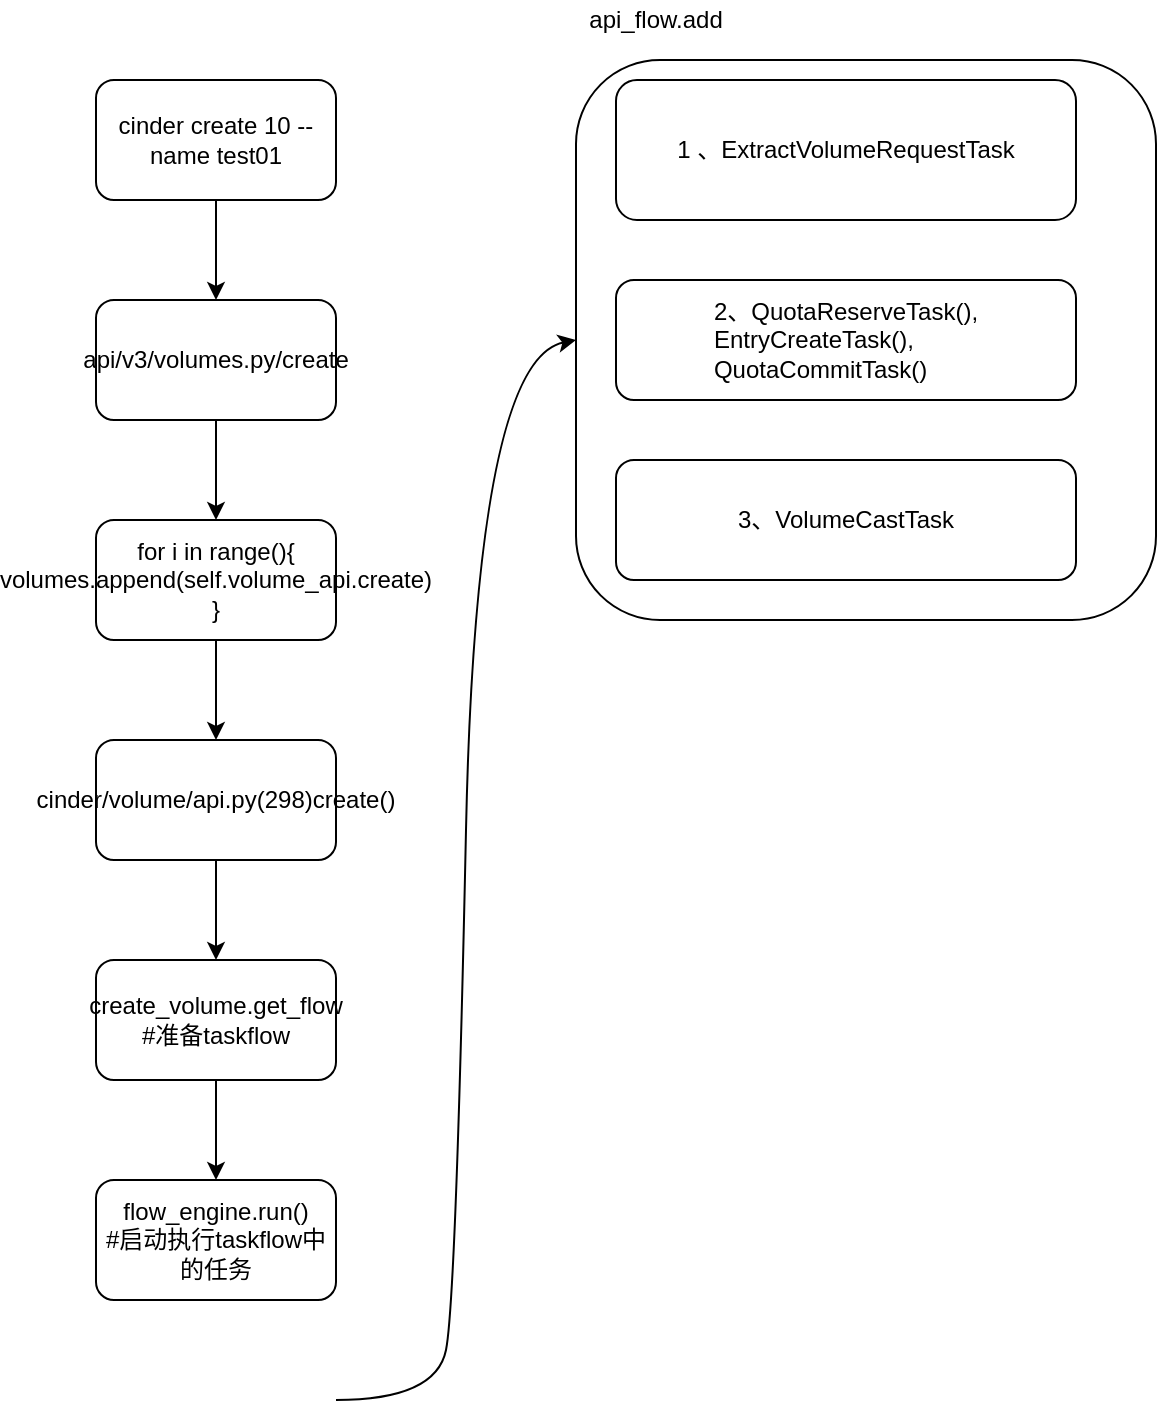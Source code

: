 <mxfile version="13.6.2" type="device"><diagram id="m3CVvDo_62RuwyaG2fzE" name="第 1 页"><mxGraphModel dx="946" dy="591" grid="1" gridSize="10" guides="1" tooltips="1" connect="1" arrows="1" fold="1" page="1" pageScale="1" pageWidth="3300" pageHeight="2339" math="0" shadow="0"><root><mxCell id="0"/><mxCell id="1" parent="0"/><mxCell id="o90hUsmAZaP5AWCmbq8v-18" value="" style="rounded=1;whiteSpace=wrap;html=1;" vertex="1" parent="1"><mxGeometry x="500" y="50" width="290" height="280" as="geometry"/></mxCell><mxCell id="o90hUsmAZaP5AWCmbq8v-3" style="edgeStyle=orthogonalEdgeStyle;rounded=0;orthogonalLoop=1;jettySize=auto;html=1;entryX=0.5;entryY=0;entryDx=0;entryDy=0;" edge="1" parent="1" source="o90hUsmAZaP5AWCmbq8v-1" target="o90hUsmAZaP5AWCmbq8v-2"><mxGeometry relative="1" as="geometry"/></mxCell><mxCell id="o90hUsmAZaP5AWCmbq8v-1" value="cinder create 10 --name test01" style="rounded=1;whiteSpace=wrap;html=1;" vertex="1" parent="1"><mxGeometry x="260" y="60" width="120" height="60" as="geometry"/></mxCell><mxCell id="o90hUsmAZaP5AWCmbq8v-5" style="edgeStyle=orthogonalEdgeStyle;rounded=0;orthogonalLoop=1;jettySize=auto;html=1;entryX=0.5;entryY=0;entryDx=0;entryDy=0;" edge="1" parent="1" source="o90hUsmAZaP5AWCmbq8v-2" target="o90hUsmAZaP5AWCmbq8v-4"><mxGeometry relative="1" as="geometry"/></mxCell><mxCell id="o90hUsmAZaP5AWCmbq8v-2" value="api/v3/volumes.py/create&lt;br&gt;" style="rounded=1;whiteSpace=wrap;html=1;" vertex="1" parent="1"><mxGeometry x="260" y="170" width="120" height="60" as="geometry"/></mxCell><mxCell id="o90hUsmAZaP5AWCmbq8v-7" style="edgeStyle=orthogonalEdgeStyle;rounded=0;orthogonalLoop=1;jettySize=auto;html=1;entryX=0.5;entryY=0;entryDx=0;entryDy=0;" edge="1" parent="1" source="o90hUsmAZaP5AWCmbq8v-4" target="o90hUsmAZaP5AWCmbq8v-6"><mxGeometry relative="1" as="geometry"/></mxCell><mxCell id="o90hUsmAZaP5AWCmbq8v-4" value="for i in range(){&lt;br&gt;volumes.append(self.volume_api.create)&lt;br&gt;}" style="rounded=1;whiteSpace=wrap;html=1;" vertex="1" parent="1"><mxGeometry x="260" y="280" width="120" height="60" as="geometry"/></mxCell><mxCell id="o90hUsmAZaP5AWCmbq8v-9" style="edgeStyle=orthogonalEdgeStyle;rounded=0;orthogonalLoop=1;jettySize=auto;html=1;" edge="1" parent="1" source="o90hUsmAZaP5AWCmbq8v-6" target="o90hUsmAZaP5AWCmbq8v-8"><mxGeometry relative="1" as="geometry"/></mxCell><mxCell id="o90hUsmAZaP5AWCmbq8v-6" value="cinder/volume/api.py(298)create()" style="rounded=1;whiteSpace=wrap;html=1;" vertex="1" parent="1"><mxGeometry x="260" y="390" width="120" height="60" as="geometry"/></mxCell><mxCell id="o90hUsmAZaP5AWCmbq8v-11" style="edgeStyle=orthogonalEdgeStyle;rounded=0;orthogonalLoop=1;jettySize=auto;html=1;" edge="1" parent="1" source="o90hUsmAZaP5AWCmbq8v-8" target="o90hUsmAZaP5AWCmbq8v-10"><mxGeometry relative="1" as="geometry"/></mxCell><mxCell id="o90hUsmAZaP5AWCmbq8v-8" value="create_volume.get_flow&lt;br&gt;#准备taskflow" style="rounded=1;whiteSpace=wrap;html=1;" vertex="1" parent="1"><mxGeometry x="260" y="500" width="120" height="60" as="geometry"/></mxCell><mxCell id="o90hUsmAZaP5AWCmbq8v-10" value="flow_engine.run()&lt;br&gt;#启动执行taskflow中的任务" style="rounded=1;whiteSpace=wrap;html=1;" vertex="1" parent="1"><mxGeometry x="260" y="610" width="120" height="60" as="geometry"/></mxCell><mxCell id="o90hUsmAZaP5AWCmbq8v-12" value="1 、ExtractVolumeRequestTask" style="rounded=1;whiteSpace=wrap;html=1;align=center;" vertex="1" parent="1"><mxGeometry x="520" y="60" width="230" height="70" as="geometry"/></mxCell><mxCell id="o90hUsmAZaP5AWCmbq8v-13" value="" style="curved=1;endArrow=classic;html=1;entryX=0;entryY=0.5;entryDx=0;entryDy=0;" edge="1" parent="1" target="o90hUsmAZaP5AWCmbq8v-18"><mxGeometry width="50" height="50" relative="1" as="geometry"><mxPoint x="380" y="720" as="sourcePoint"/><mxPoint x="480" y="190" as="targetPoint"/><Array as="points"><mxPoint x="430" y="720"/><mxPoint x="440" y="670"/><mxPoint x="450" y="200"/></Array></mxGeometry></mxCell><mxCell id="o90hUsmAZaP5AWCmbq8v-16" value="&lt;span style=&quot;text-align: left&quot;&gt;2、&lt;/span&gt;&lt;span style=&quot;text-align: left&quot;&gt;QuotaReserveTask(),&lt;/span&gt;&lt;div style=&quot;text-align: left&quot;&gt;EntryCreateTask(),&lt;/div&gt;&lt;div style=&quot;text-align: left&quot;&gt;QuotaCommitTask()&lt;/div&gt;" style="rounded=1;whiteSpace=wrap;html=1;" vertex="1" parent="1"><mxGeometry x="520" y="160" width="230" height="60" as="geometry"/></mxCell><mxCell id="o90hUsmAZaP5AWCmbq8v-17" value="&lt;span style=&quot;text-align: left&quot;&gt;3、VolumeCastTask&lt;/span&gt;" style="rounded=1;whiteSpace=wrap;html=1;" vertex="1" parent="1"><mxGeometry x="520" y="250" width="230" height="60" as="geometry"/></mxCell><mxCell id="o90hUsmAZaP5AWCmbq8v-19" value="api_flow.add" style="text;html=1;strokeColor=none;fillColor=none;align=center;verticalAlign=middle;whiteSpace=wrap;rounded=0;" vertex="1" parent="1"><mxGeometry x="520" y="20" width="40" height="20" as="geometry"/></mxCell></root></mxGraphModel></diagram></mxfile>